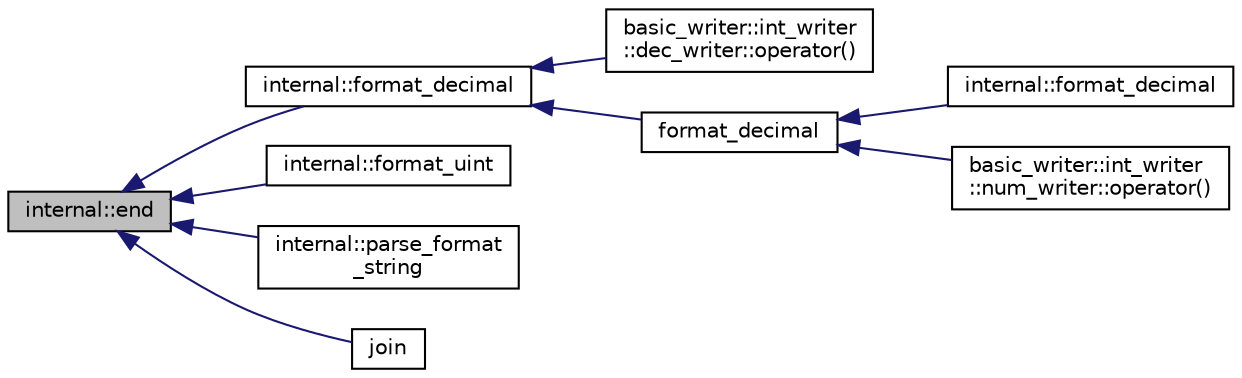 digraph "internal::end"
{
  edge [fontname="Helvetica",fontsize="10",labelfontname="Helvetica",labelfontsize="10"];
  node [fontname="Helvetica",fontsize="10",shape=record];
  rankdir="LR";
  Node1 [label="internal::end",height=0.2,width=0.4,color="black", fillcolor="grey75", style="filled" fontcolor="black"];
  Node1 -> Node2 [dir="back",color="midnightblue",fontsize="10",style="solid",fontname="Helvetica"];
  Node2 [label="internal::format_decimal",height=0.2,width=0.4,color="black", fillcolor="white", style="filled",URL="$namespaceinternal.html#a03db6b6f9b1ed5f16b95c3bd80d78462"];
  Node2 -> Node3 [dir="back",color="midnightblue",fontsize="10",style="solid",fontname="Helvetica"];
  Node3 [label="basic_writer::int_writer\l::dec_writer::operator()",height=0.2,width=0.4,color="black", fillcolor="white", style="filled",URL="$structbasic__writer_1_1int__writer_1_1dec__writer.html#add0e078abdaf9933ca3d2c0fd316e4d5"];
  Node2 -> Node4 [dir="back",color="midnightblue",fontsize="10",style="solid",fontname="Helvetica"];
  Node4 [label="format_decimal",height=0.2,width=0.4,color="black", fillcolor="white", style="filled",URL="$format_8h.html#a51774c1aa3f0cdb583702d3e6e6cbca8"];
  Node4 -> Node5 [dir="back",color="midnightblue",fontsize="10",style="solid",fontname="Helvetica"];
  Node5 [label="internal::format_decimal",height=0.2,width=0.4,color="black", fillcolor="white", style="filled",URL="$namespaceinternal.html#aa42b858381be3c6a62b7da2bc8b72428"];
  Node4 -> Node6 [dir="back",color="midnightblue",fontsize="10",style="solid",fontname="Helvetica"];
  Node6 [label="basic_writer::int_writer\l::num_writer::operator()",height=0.2,width=0.4,color="black", fillcolor="white", style="filled",URL="$structbasic__writer_1_1int__writer_1_1num__writer.html#a08efa288669066e815898db40002e2cc"];
  Node1 -> Node7 [dir="back",color="midnightblue",fontsize="10",style="solid",fontname="Helvetica"];
  Node7 [label="internal::format_uint",height=0.2,width=0.4,color="black", fillcolor="white", style="filled",URL="$namespaceinternal.html#a14850d422f24b99b947b63270b5800b1"];
  Node1 -> Node8 [dir="back",color="midnightblue",fontsize="10",style="solid",fontname="Helvetica"];
  Node8 [label="internal::parse_format\l_string",height=0.2,width=0.4,color="black", fillcolor="white", style="filled",URL="$namespaceinternal.html#a47fffd25c13670b8e2eb6559caeef974"];
  Node1 -> Node9 [dir="back",color="midnightblue",fontsize="10",style="solid",fontname="Helvetica"];
  Node9 [label="join",height=0.2,width=0.4,color="black", fillcolor="white", style="filled",URL="$format_8h.html#a18e7680505b6590c4413c65355c1325a"];
}
